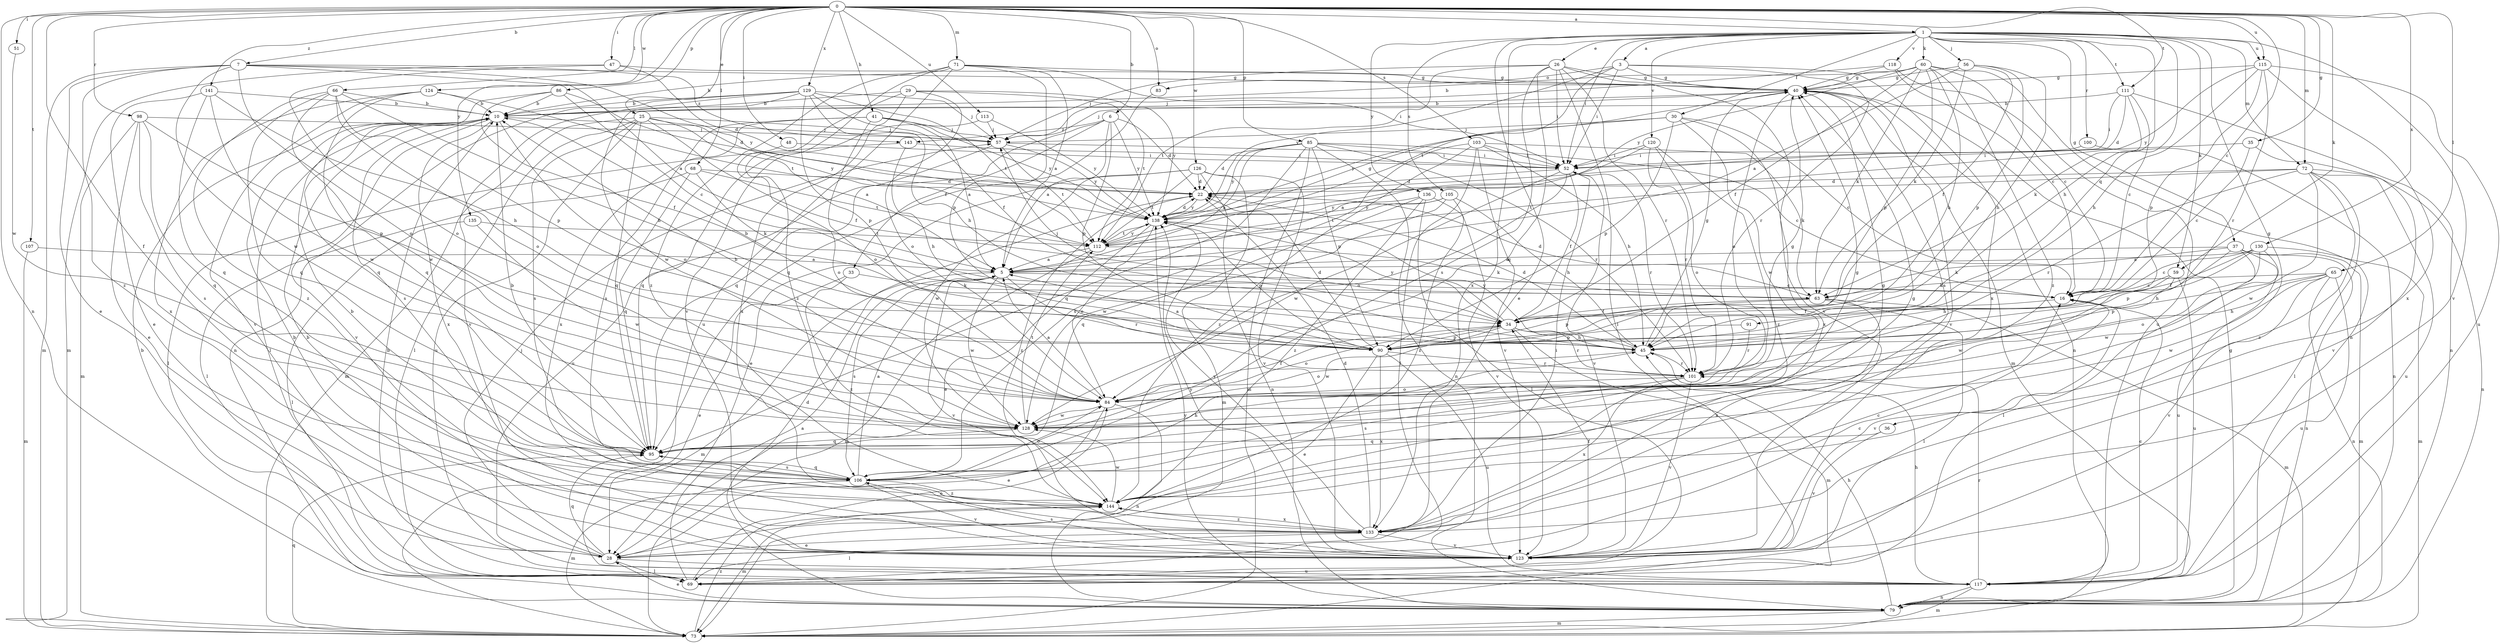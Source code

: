 strict digraph  {
0;
1;
3;
5;
6;
7;
10;
16;
22;
25;
26;
28;
29;
30;
33;
34;
35;
36;
37;
40;
41;
45;
47;
48;
51;
52;
56;
57;
59;
60;
63;
65;
66;
68;
69;
71;
72;
73;
79;
83;
84;
85;
86;
90;
91;
95;
98;
100;
101;
103;
105;
106;
107;
111;
112;
113;
115;
117;
118;
120;
123;
124;
126;
128;
129;
130;
133;
135;
136;
138;
141;
143;
144;
0 -> 1  [label=a];
0 -> 6  [label=b];
0 -> 7  [label=b];
0 -> 16  [label=c];
0 -> 25  [label=e];
0 -> 35  [label=g];
0 -> 41  [label=h];
0 -> 47  [label=i];
0 -> 48  [label=i];
0 -> 51  [label=i];
0 -> 59  [label=k];
0 -> 65  [label=l];
0 -> 66  [label=l];
0 -> 68  [label=l];
0 -> 71  [label=m];
0 -> 72  [label=m];
0 -> 79  [label=n];
0 -> 83  [label=o];
0 -> 85  [label=p];
0 -> 86  [label=p];
0 -> 98  [label=r];
0 -> 103  [label=s];
0 -> 107  [label=t];
0 -> 111  [label=t];
0 -> 113  [label=u];
0 -> 115  [label=u];
0 -> 124  [label=w];
0 -> 126  [label=w];
0 -> 129  [label=x];
0 -> 130  [label=x];
0 -> 135  [label=y];
0 -> 141  [label=z];
0 -> 106  [label=f];
1 -> 3  [label=a];
1 -> 26  [label=e];
1 -> 28  [label=e];
1 -> 30  [label=f];
1 -> 36  [label=g];
1 -> 37  [label=g];
1 -> 45  [label=h];
1 -> 52  [label=i];
1 -> 56  [label=j];
1 -> 59  [label=k];
1 -> 60  [label=k];
1 -> 72  [label=m];
1 -> 91  [label=q];
1 -> 100  [label=r];
1 -> 105  [label=s];
1 -> 111  [label=t];
1 -> 115  [label=u];
1 -> 118  [label=v];
1 -> 120  [label=v];
1 -> 123  [label=v];
1 -> 133  [label=x];
1 -> 136  [label=y];
3 -> 40  [label=g];
3 -> 52  [label=i];
3 -> 83  [label=o];
3 -> 101  [label=r];
3 -> 112  [label=t];
3 -> 133  [label=x];
3 -> 138  [label=y];
5 -> 16  [label=c];
5 -> 73  [label=m];
5 -> 101  [label=r];
5 -> 106  [label=s];
5 -> 123  [label=v];
5 -> 128  [label=w];
6 -> 5  [label=a];
6 -> 22  [label=d];
6 -> 33  [label=f];
6 -> 90  [label=p];
6 -> 95  [label=q];
6 -> 138  [label=y];
6 -> 143  [label=z];
7 -> 5  [label=a];
7 -> 28  [label=e];
7 -> 40  [label=g];
7 -> 73  [label=m];
7 -> 84  [label=o];
7 -> 128  [label=w];
7 -> 138  [label=y];
7 -> 143  [label=z];
7 -> 144  [label=z];
10 -> 57  [label=j];
10 -> 69  [label=l];
10 -> 84  [label=o];
10 -> 106  [label=s];
10 -> 123  [label=v];
10 -> 133  [label=x];
16 -> 34  [label=f];
16 -> 123  [label=v];
22 -> 138  [label=y];
22 -> 144  [label=z];
25 -> 5  [label=a];
25 -> 34  [label=f];
25 -> 57  [label=j];
25 -> 69  [label=l];
25 -> 73  [label=m];
25 -> 95  [label=q];
25 -> 106  [label=s];
25 -> 117  [label=u];
25 -> 138  [label=y];
26 -> 40  [label=g];
26 -> 52  [label=i];
26 -> 57  [label=j];
26 -> 69  [label=l];
26 -> 95  [label=q];
26 -> 101  [label=r];
26 -> 106  [label=s];
26 -> 112  [label=t];
26 -> 123  [label=v];
28 -> 10  [label=b];
28 -> 16  [label=c];
28 -> 57  [label=j];
28 -> 69  [label=l];
28 -> 95  [label=q];
28 -> 117  [label=u];
29 -> 10  [label=b];
29 -> 84  [label=o];
29 -> 112  [label=t];
29 -> 133  [label=x];
29 -> 138  [label=y];
29 -> 144  [label=z];
30 -> 16  [label=c];
30 -> 57  [label=j];
30 -> 90  [label=p];
30 -> 128  [label=w];
30 -> 133  [label=x];
30 -> 138  [label=y];
33 -> 28  [label=e];
33 -> 63  [label=k];
33 -> 144  [label=z];
34 -> 45  [label=h];
34 -> 57  [label=j];
34 -> 73  [label=m];
34 -> 84  [label=o];
34 -> 90  [label=p];
34 -> 101  [label=r];
34 -> 128  [label=w];
34 -> 138  [label=y];
35 -> 16  [label=c];
35 -> 52  [label=i];
35 -> 123  [label=v];
36 -> 95  [label=q];
36 -> 123  [label=v];
37 -> 5  [label=a];
37 -> 45  [label=h];
37 -> 63  [label=k];
37 -> 69  [label=l];
37 -> 73  [label=m];
37 -> 79  [label=n];
37 -> 117  [label=u];
40 -> 10  [label=b];
40 -> 57  [label=j];
40 -> 73  [label=m];
40 -> 79  [label=n];
40 -> 84  [label=o];
40 -> 106  [label=s];
40 -> 123  [label=v];
41 -> 5  [label=a];
41 -> 57  [label=j];
41 -> 84  [label=o];
41 -> 106  [label=s];
41 -> 133  [label=x];
41 -> 138  [label=y];
45 -> 22  [label=d];
45 -> 40  [label=g];
45 -> 84  [label=o];
45 -> 101  [label=r];
45 -> 138  [label=y];
47 -> 22  [label=d];
47 -> 40  [label=g];
47 -> 73  [label=m];
47 -> 84  [label=o];
48 -> 52  [label=i];
48 -> 84  [label=o];
51 -> 128  [label=w];
52 -> 22  [label=d];
52 -> 34  [label=f];
52 -> 84  [label=o];
52 -> 101  [label=r];
52 -> 123  [label=v];
52 -> 128  [label=w];
56 -> 5  [label=a];
56 -> 34  [label=f];
56 -> 40  [label=g];
56 -> 45  [label=h];
56 -> 63  [label=k];
56 -> 90  [label=p];
57 -> 52  [label=i];
57 -> 112  [label=t];
57 -> 117  [label=u];
57 -> 138  [label=y];
59 -> 16  [label=c];
59 -> 45  [label=h];
59 -> 117  [label=u];
59 -> 128  [label=w];
60 -> 10  [label=b];
60 -> 16  [label=c];
60 -> 34  [label=f];
60 -> 40  [label=g];
60 -> 45  [label=h];
60 -> 63  [label=k];
60 -> 79  [label=n];
60 -> 90  [label=p];
60 -> 138  [label=y];
60 -> 144  [label=z];
63 -> 22  [label=d];
63 -> 34  [label=f];
63 -> 69  [label=l];
63 -> 73  [label=m];
63 -> 90  [label=p];
63 -> 133  [label=x];
65 -> 45  [label=h];
65 -> 63  [label=k];
65 -> 79  [label=n];
65 -> 90  [label=p];
65 -> 117  [label=u];
65 -> 123  [label=v];
65 -> 128  [label=w];
66 -> 10  [label=b];
66 -> 45  [label=h];
66 -> 84  [label=o];
66 -> 90  [label=p];
66 -> 95  [label=q];
66 -> 128  [label=w];
66 -> 144  [label=z];
68 -> 22  [label=d];
68 -> 63  [label=k];
68 -> 69  [label=l];
68 -> 95  [label=q];
68 -> 112  [label=t];
69 -> 5  [label=a];
69 -> 10  [label=b];
69 -> 84  [label=o];
71 -> 5  [label=a];
71 -> 10  [label=b];
71 -> 40  [label=g];
71 -> 52  [label=i];
71 -> 90  [label=p];
71 -> 117  [label=u];
71 -> 123  [label=v];
71 -> 144  [label=z];
72 -> 22  [label=d];
72 -> 69  [label=l];
72 -> 79  [label=n];
72 -> 101  [label=r];
72 -> 112  [label=t];
72 -> 117  [label=u];
72 -> 128  [label=w];
72 -> 144  [label=z];
73 -> 95  [label=q];
73 -> 144  [label=z];
79 -> 22  [label=d];
79 -> 28  [label=e];
79 -> 40  [label=g];
79 -> 45  [label=h];
79 -> 73  [label=m];
79 -> 138  [label=y];
83 -> 95  [label=q];
84 -> 5  [label=a];
84 -> 10  [label=b];
84 -> 28  [label=e];
84 -> 34  [label=f];
84 -> 40  [label=g];
84 -> 79  [label=n];
84 -> 128  [label=w];
85 -> 5  [label=a];
85 -> 16  [label=c];
85 -> 22  [label=d];
85 -> 52  [label=i];
85 -> 73  [label=m];
85 -> 79  [label=n];
85 -> 90  [label=p];
85 -> 95  [label=q];
85 -> 101  [label=r];
85 -> 138  [label=y];
86 -> 10  [label=b];
86 -> 16  [label=c];
86 -> 22  [label=d];
86 -> 34  [label=f];
86 -> 95  [label=q];
90 -> 5  [label=a];
90 -> 10  [label=b];
90 -> 22  [label=d];
90 -> 28  [label=e];
90 -> 101  [label=r];
90 -> 117  [label=u];
90 -> 133  [label=x];
91 -> 90  [label=p];
91 -> 101  [label=r];
95 -> 10  [label=b];
95 -> 40  [label=g];
95 -> 106  [label=s];
98 -> 28  [label=e];
98 -> 57  [label=j];
98 -> 73  [label=m];
98 -> 90  [label=p];
98 -> 95  [label=q];
98 -> 106  [label=s];
100 -> 52  [label=i];
100 -> 79  [label=n];
101 -> 84  [label=o];
101 -> 106  [label=s];
101 -> 123  [label=v];
101 -> 133  [label=x];
103 -> 45  [label=h];
103 -> 52  [label=i];
103 -> 63  [label=k];
103 -> 69  [label=l];
103 -> 106  [label=s];
103 -> 123  [label=v];
103 -> 144  [label=z];
105 -> 45  [label=h];
105 -> 112  [label=t];
105 -> 128  [label=w];
105 -> 138  [label=y];
105 -> 144  [label=z];
106 -> 5  [label=a];
106 -> 40  [label=g];
106 -> 45  [label=h];
106 -> 73  [label=m];
106 -> 84  [label=o];
106 -> 95  [label=q];
106 -> 123  [label=v];
106 -> 144  [label=z];
107 -> 5  [label=a];
107 -> 73  [label=m];
111 -> 10  [label=b];
111 -> 16  [label=c];
111 -> 22  [label=d];
111 -> 52  [label=i];
111 -> 63  [label=k];
111 -> 79  [label=n];
112 -> 5  [label=a];
112 -> 40  [label=g];
112 -> 63  [label=k];
112 -> 73  [label=m];
112 -> 138  [label=y];
113 -> 57  [label=j];
113 -> 95  [label=q];
113 -> 138  [label=y];
115 -> 40  [label=g];
115 -> 45  [label=h];
115 -> 90  [label=p];
115 -> 101  [label=r];
115 -> 117  [label=u];
115 -> 133  [label=x];
115 -> 138  [label=y];
117 -> 10  [label=b];
117 -> 16  [label=c];
117 -> 45  [label=h];
117 -> 73  [label=m];
117 -> 79  [label=n];
117 -> 101  [label=r];
118 -> 16  [label=c];
118 -> 40  [label=g];
118 -> 57  [label=j];
118 -> 117  [label=u];
120 -> 5  [label=a];
120 -> 52  [label=i];
120 -> 84  [label=o];
120 -> 101  [label=r];
120 -> 144  [label=z];
123 -> 10  [label=b];
123 -> 34  [label=f];
123 -> 106  [label=s];
123 -> 138  [label=y];
124 -> 10  [label=b];
124 -> 95  [label=q];
124 -> 112  [label=t];
124 -> 123  [label=v];
124 -> 133  [label=x];
126 -> 22  [label=d];
126 -> 28  [label=e];
126 -> 73  [label=m];
126 -> 79  [label=n];
126 -> 112  [label=t];
126 -> 123  [label=v];
126 -> 128  [label=w];
128 -> 95  [label=q];
128 -> 112  [label=t];
129 -> 10  [label=b];
129 -> 34  [label=f];
129 -> 45  [label=h];
129 -> 57  [label=j];
129 -> 79  [label=n];
129 -> 90  [label=p];
129 -> 112  [label=t];
129 -> 123  [label=v];
129 -> 128  [label=w];
130 -> 5  [label=a];
130 -> 16  [label=c];
130 -> 34  [label=f];
130 -> 73  [label=m];
130 -> 84  [label=o];
130 -> 90  [label=p];
130 -> 128  [label=w];
133 -> 16  [label=c];
133 -> 22  [label=d];
133 -> 28  [label=e];
133 -> 52  [label=i];
133 -> 69  [label=l];
133 -> 123  [label=v];
133 -> 138  [label=y];
133 -> 144  [label=z];
135 -> 69  [label=l];
135 -> 112  [label=t];
135 -> 128  [label=w];
136 -> 69  [label=l];
136 -> 95  [label=q];
136 -> 123  [label=v];
136 -> 138  [label=y];
136 -> 144  [label=z];
138 -> 22  [label=d];
138 -> 28  [label=e];
138 -> 84  [label=o];
138 -> 90  [label=p];
138 -> 112  [label=t];
141 -> 10  [label=b];
141 -> 28  [label=e];
141 -> 45  [label=h];
141 -> 95  [label=q];
141 -> 128  [label=w];
143 -> 45  [label=h];
143 -> 52  [label=i];
143 -> 69  [label=l];
144 -> 10  [label=b];
144 -> 40  [label=g];
144 -> 73  [label=m];
144 -> 128  [label=w];
144 -> 133  [label=x];
}
